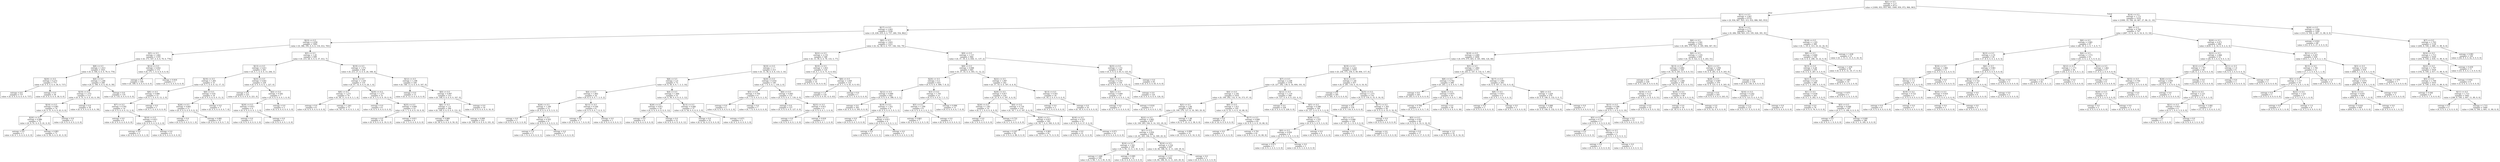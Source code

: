 digraph Tree {
node [shape=box] ;
0 [label="X[2] <= 0.5\nentropy = 3.17\nsamples = 8711\nvalue = [1000, 953, 953, 945, 1000, 959, 972, 966, 963]"] ;
1 [label="X[11] <= 0.5\nentropy = 2.947\nsamples = 6735\nvalue = [0, 934, 847, 925, 313, 932, 886, 945, 953]"] ;
0 -> 1 [labeldistance=2.5, labelangle=45, headlabel="True"] ;
2 [label="X[17] <= 0.5\nentropy = 2.443\nsamples = 3104\nvalue = [0, 438, 253, 0, 0, 737, 260, 554, 862]"] ;
1 -> 2 ;
3 [label="X[23] <= 0.5\nentropy = 2.058\nsamples = 1892\nvalue = [0, 386, 195, 0, 0, 0, 116, 412, 783]"] ;
2 -> 3 ;
4 [label="X[5] <= 0.5\nentropy = 1.462\nsamples = 1193\nvalue = [0, 171, 167, 0, 0, 0, 79, 0, 776]"] ;
3 -> 4 ;
5 [label="X[8] <= 0.5\nentropy = 1.013\nsamples = 1021\nvalue = [0, 0, 166, 0, 0, 0, 79, 0, 776]"] ;
4 -> 5 ;
6 [label="X[20] <= 0.5\nentropy = 0.272\nsamples = 773\nvalue = [0, 0, 0, 0, 0, 0, 36, 0, 737]"] ;
5 -> 6 ;
7 [label="entropy = 0.0\nsamples = 737\nvalue = [0, 0, 0, 0, 0, 0, 0, 0, 737]"] ;
6 -> 7 ;
8 [label="entropy = 0.0\nsamples = 36\nvalue = [0, 0, 0, 0, 0, 0, 36, 0, 0]"] ;
6 -> 8 ;
9 [label="X[4] <= 0.5\nentropy = 1.246\nsamples = 248\nvalue = [0, 0, 166, 0, 0, 0, 43, 0, 39]"] ;
5 -> 9 ;
10 [label="X[19] <= 0.5\nentropy = 1.572\nsamples = 113\nvalue = [0, 0, 31, 0, 0, 0, 43, 0, 39]"] ;
9 -> 10 ;
11 [label="X[10] <= 0.5\nentropy = 0.981\nsamples = 74\nvalue = [0, 0, 31, 0, 0, 0, 43, 0, 0]"] ;
10 -> 11 ;
12 [label="X[20] <= 0.5\nentropy = 0.986\nsamples = 72\nvalue = [0, 0, 31, 0, 0, 0, 41, 0, 0]"] ;
11 -> 12 ;
13 [label="entropy = 0.0\nsamples = 1\nvalue = [0, 0, 1, 0, 0, 0, 0, 0, 0]"] ;
12 -> 13 ;
14 [label="entropy = 0.983\nsamples = 71\nvalue = [0, 0, 30, 0, 0, 0, 41, 0, 0]"] ;
12 -> 14 ;
15 [label="entropy = 0.0\nsamples = 2\nvalue = [0, 0, 0, 0, 0, 0, 2, 0, 0]"] ;
11 -> 15 ;
16 [label="entropy = 0.0\nsamples = 39\nvalue = [0, 0, 0, 0, 0, 0, 0, 0, 39]"] ;
10 -> 16 ;
17 [label="entropy = 0.0\nsamples = 135\nvalue = [0, 0, 135, 0, 0, 0, 0, 0, 0]"] ;
9 -> 17 ;
18 [label="X[12] <= 0.5\nentropy = 0.052\nsamples = 172\nvalue = [0, 171, 1, 0, 0, 0, 0, 0, 0]"] ;
4 -> 18 ;
19 [label="entropy = 0.0\nsamples = 169\nvalue = [0, 169, 0, 0, 0, 0, 0, 0, 0]"] ;
18 -> 19 ;
20 [label="entropy = 0.918\nsamples = 3\nvalue = [0, 2, 1, 0, 0, 0, 0, 0, 0]"] ;
18 -> 20 ;
21 [label="X[5] <= 0.5\nentropy = 1.45\nsamples = 699\nvalue = [0, 215, 28, 0, 0, 0, 37, 412, 7]"] ;
3 -> 21 ;
22 [label="X[13] <= 0.5\nentropy = 0.411\nsamples = 261\nvalue = [0, 0, 1, 0, 0, 0, 13, 244, 3]"] ;
21 -> 22 ;
23 [label="X[19] <= 0.5\nentropy = 1.491\nsamples = 33\nvalue = [0, 0, 1, 0, 0, 0, 12, 17, 3]"] ;
22 -> 23 ;
24 [label="X[8] <= 0.5\nentropy = 0.906\nsamples = 15\nvalue = [0, 0, 1, 0, 0, 0, 12, 2, 0]"] ;
23 -> 24 ;
25 [label="X[7] <= 0.5\nentropy = 0.592\nsamples = 14\nvalue = [0, 0, 0, 0, 0, 0, 12, 2, 0]"] ;
24 -> 25 ;
26 [label="entropy = 0.0\nsamples = 6\nvalue = [0, 0, 0, 0, 0, 0, 6, 0, 0]"] ;
25 -> 26 ;
27 [label="X[10] <= 0.5\nentropy = 0.811\nsamples = 8\nvalue = [0, 0, 0, 0, 0, 0, 6, 2, 0]"] ;
25 -> 27 ;
28 [label="entropy = 0.0\nsamples = 2\nvalue = [0, 0, 0, 0, 0, 0, 0, 2, 0]"] ;
27 -> 28 ;
29 [label="entropy = 0.0\nsamples = 6\nvalue = [0, 0, 0, 0, 0, 0, 6, 0, 0]"] ;
27 -> 29 ;
30 [label="entropy = 0.0\nsamples = 1\nvalue = [0, 0, 1, 0, 0, 0, 0, 0, 0]"] ;
24 -> 30 ;
31 [label="X[8] <= 0.5\nentropy = 0.65\nsamples = 18\nvalue = [0, 0, 0, 0, 0, 0, 0, 15, 3]"] ;
23 -> 31 ;
32 [label="X[26] <= 0.5\nentropy = 0.845\nsamples = 11\nvalue = [0, 0, 0, 0, 0, 0, 0, 8, 3]"] ;
31 -> 32 ;
33 [label="entropy = 0.0\nsamples = 1\nvalue = [0, 0, 0, 0, 0, 0, 0, 1, 0]"] ;
32 -> 33 ;
34 [label="entropy = 0.881\nsamples = 10\nvalue = [0, 0, 0, 0, 0, 0, 0, 7, 3]"] ;
32 -> 34 ;
35 [label="entropy = 0.0\nsamples = 7\nvalue = [0, 0, 0, 0, 0, 0, 0, 7, 0]"] ;
31 -> 35 ;
36 [label="X[25] <= 0.5\nentropy = 0.041\nsamples = 228\nvalue = [0, 0, 0, 0, 0, 0, 1, 227, 0]"] ;
22 -> 36 ;
37 [label="entropy = 0.0\nsamples = 221\nvalue = [0, 0, 0, 0, 0, 0, 0, 221, 0]"] ;
36 -> 37 ;
38 [label="X[4] <= 0.5\nentropy = 0.592\nsamples = 7\nvalue = [0, 0, 0, 0, 0, 0, 1, 6, 0]"] ;
36 -> 38 ;
39 [label="X[20] <= 0.5\nentropy = 0.811\nsamples = 4\nvalue = [0, 0, 0, 0, 0, 0, 1, 3, 0]"] ;
38 -> 39 ;
40 [label="entropy = 0.0\nsamples = 3\nvalue = [0, 0, 0, 0, 0, 0, 0, 3, 0]"] ;
39 -> 40 ;
41 [label="entropy = 0.0\nsamples = 1\nvalue = [0, 0, 0, 0, 0, 0, 1, 0, 0]"] ;
39 -> 41 ;
42 [label="entropy = 0.0\nsamples = 3\nvalue = [0, 0, 0, 0, 0, 0, 0, 3, 0]"] ;
38 -> 42 ;
43 [label="X[19] <= 0.5\nentropy = 1.573\nsamples = 438\nvalue = [0, 215, 27, 0, 0, 0, 24, 168, 4]"] ;
21 -> 43 ;
44 [label="X[15] <= 0.5\nentropy = 1.529\nsamples = 110\nvalue = [0, 67, 14, 0, 0, 0, 24, 1, 4]"] ;
43 -> 44 ;
45 [label="X[8] <= 0.5\nentropy = 1.273\nsamples = 79\nvalue = [0, 58, 11, 0, 0, 0, 5, 1, 4]"] ;
44 -> 45 ;
46 [label="entropy = 0.0\nsamples = 8\nvalue = [0, 8, 0, 0, 0, 0, 0, 0, 0]"] ;
45 -> 46 ;
47 [label="entropy = 1.363\nsamples = 71\nvalue = [0, 50, 11, 0, 0, 0, 5, 1, 4]"] ;
45 -> 47 ;
48 [label="X[20] <= 0.5\nentropy = 1.277\nsamples = 31\nvalue = [0, 9, 3, 0, 0, 0, 19, 0, 0]"] ;
44 -> 48 ;
49 [label="entropy = 0.0\nsamples = 8\nvalue = [0, 8, 0, 0, 0, 0, 0, 0, 0]"] ;
48 -> 49 ;
50 [label="X[25] <= 0.5\nentropy = 0.808\nsamples = 23\nvalue = [0, 1, 3, 0, 0, 0, 19, 0, 0]"] ;
48 -> 50 ;
51 [label="entropy = 0.0\nsamples = 19\nvalue = [0, 0, 0, 0, 0, 0, 19, 0, 0]"] ;
50 -> 51 ;
52 [label="entropy = 0.811\nsamples = 4\nvalue = [0, 1, 3, 0, 0, 0, 0, 0, 0]"] ;
50 -> 52 ;
53 [label="X[12] <= 0.5\nentropy = 1.198\nsamples = 328\nvalue = [0, 148, 13, 0, 0, 0, 0, 167, 0]"] ;
43 -> 53 ;
54 [label="entropy = 0.0\nsamples = 13\nvalue = [0, 0, 13, 0, 0, 0, 0, 0, 0]"] ;
53 -> 54 ;
55 [label="X[0] <= 0.5\nentropy = 0.997\nsamples = 315\nvalue = [0, 148, 0, 0, 0, 0, 0, 167, 0]"] ;
53 -> 55 ;
56 [label="X[6] <= 0.5\nentropy = 1.0\nsamples = 299\nvalue = [0, 148, 0, 0, 0, 0, 0, 151, 0]"] ;
55 -> 56 ;
57 [label="entropy = 0.989\nsamples = 89\nvalue = [0, 39, 0, 0, 0, 0, 0, 50, 0]"] ;
56 -> 57 ;
58 [label="entropy = 0.999\nsamples = 210\nvalue = [0, 109, 0, 0, 0, 0, 0, 101, 0]"] ;
56 -> 58 ;
59 [label="entropy = 0.0\nsamples = 16\nvalue = [0, 0, 0, 0, 0, 0, 0, 16, 0]"] ;
55 -> 59 ;
60 [label="X[0] <= 0.5\nentropy = 1.825\nsamples = 1212\nvalue = [0, 52, 58, 0, 0, 737, 144, 142, 79]"] ;
2 -> 60 ;
61 [label="X[22] <= 0.5\nentropy = 2.135\nsamples = 348\nvalue = [0, 15, 39, 0, 0, 79, 133, 5, 77]"] ;
60 -> 61 ;
62 [label="X[10] <= 0.5\nentropy = 1.7\nsamples = 213\nvalue = [0, 15, 38, 0, 0, 8, 133, 5, 14]"] ;
61 -> 62 ;
63 [label="X[8] <= 0.5\nentropy = 2.0\nsamples = 73\nvalue = [0, 8, 38, 0, 0, 7, 3, 3, 14]"] ;
62 -> 63 ;
64 [label="X[4] <= 0.5\nentropy = 1.802\nsamples = 20\nvalue = [0, 8, 0, 0, 0, 7, 3, 0, 2]"] ;
63 -> 64 ;
65 [label="X[26] <= 0.5\nentropy = 1.189\nsamples = 12\nvalue = [0, 8, 0, 0, 0, 0, 3, 0, 1]"] ;
64 -> 65 ;
66 [label="entropy = 0.0\nsamples = 3\nvalue = [0, 0, 0, 0, 0, 0, 3, 0, 0]"] ;
65 -> 66 ;
67 [label="X[23] <= 0.5\nentropy = 0.503\nsamples = 9\nvalue = [0, 8, 0, 0, 0, 0, 0, 0, 1]"] ;
65 -> 67 ;
68 [label="entropy = 1.0\nsamples = 2\nvalue = [0, 1, 0, 0, 0, 0, 0, 0, 1]"] ;
67 -> 68 ;
69 [label="entropy = 0.0\nsamples = 7\nvalue = [0, 7, 0, 0, 0, 0, 0, 0, 0]"] ;
67 -> 69 ;
70 [label="X[13] <= 0.5\nentropy = 0.544\nsamples = 8\nvalue = [0, 0, 0, 0, 0, 7, 0, 0, 1]"] ;
64 -> 70 ;
71 [label="entropy = 0.0\nsamples = 7\nvalue = [0, 0, 0, 0, 0, 7, 0, 0, 0]"] ;
70 -> 71 ;
72 [label="entropy = 0.0\nsamples = 1\nvalue = [0, 0, 0, 0, 0, 0, 0, 0, 1]"] ;
70 -> 72 ;
73 [label="X[4] <= 0.5\nentropy = 1.064\nsamples = 53\nvalue = [0, 0, 38, 0, 0, 0, 0, 3, 12]"] ;
63 -> 73 ;
74 [label="X[26] <= 0.5\nentropy = 0.811\nsamples = 16\nvalue = [0, 0, 4, 0, 0, 0, 0, 0, 12]"] ;
73 -> 74 ;
75 [label="entropy = 0.0\nsamples = 4\nvalue = [0, 0, 4, 0, 0, 0, 0, 0, 0]"] ;
74 -> 75 ;
76 [label="entropy = 0.0\nsamples = 12\nvalue = [0, 0, 0, 0, 0, 0, 0, 0, 12]"] ;
74 -> 76 ;
77 [label="X[13] <= 0.5\nentropy = 0.406\nsamples = 37\nvalue = [0, 0, 34, 0, 0, 0, 0, 3, 0]"] ;
73 -> 77 ;
78 [label="entropy = 0.0\nsamples = 32\nvalue = [0, 0, 32, 0, 0, 0, 0, 0, 0]"] ;
77 -> 78 ;
79 [label="entropy = 0.971\nsamples = 5\nvalue = [0, 0, 2, 0, 0, 0, 0, 3, 0]"] ;
77 -> 79 ;
80 [label="X[20] <= 0.5\nentropy = 0.454\nsamples = 140\nvalue = [0, 7, 0, 0, 0, 1, 130, 2, 0]"] ;
62 -> 80 ;
81 [label="X[5] <= 0.5\nentropy = 0.764\nsamples = 9\nvalue = [0, 7, 0, 0, 0, 0, 0, 2, 0]"] ;
80 -> 81 ;
82 [label="entropy = 0.0\nsamples = 2\nvalue = [0, 0, 0, 0, 0, 0, 0, 2, 0]"] ;
81 -> 82 ;
83 [label="entropy = 0.0\nsamples = 7\nvalue = [0, 7, 0, 0, 0, 0, 0, 0, 0]"] ;
81 -> 83 ;
84 [label="X[6] <= 0.5\nentropy = 0.065\nsamples = 131\nvalue = [0, 0, 0, 0, 0, 1, 130, 0, 0]"] ;
80 -> 84 ;
85 [label="entropy = 0.0\nsamples = 127\nvalue = [0, 0, 0, 0, 0, 0, 127, 0, 0]"] ;
84 -> 85 ;
86 [label="X[23] <= 0.5\nentropy = 0.811\nsamples = 4\nvalue = [0, 0, 0, 0, 0, 1, 3, 0, 0]"] ;
84 -> 86 ;
87 [label="entropy = 0.0\nsamples = 1\nvalue = [0, 0, 0, 0, 0, 0, 1, 0, 0]"] ;
86 -> 87 ;
88 [label="entropy = 0.918\nsamples = 3\nvalue = [0, 0, 0, 0, 0, 1, 2, 0, 0]"] ;
86 -> 88 ;
89 [label="X[10] <= 0.5\nentropy = 1.053\nsamples = 135\nvalue = [0, 0, 1, 0, 0, 71, 0, 0, 63]"] ;
61 -> 89 ;
90 [label="entropy = 0.0\nsamples = 10\nvalue = [0, 0, 0, 0, 0, 10, 0, 0, 0]"] ;
89 -> 90 ;
91 [label="X[8] <= 0.5\nentropy = 1.059\nsamples = 125\nvalue = [0, 0, 1, 0, 0, 61, 0, 0, 63]"] ;
89 -> 91 ;
92 [label="entropy = 1.0\nsamples = 124\nvalue = [0, 0, 0, 0, 0, 61, 0, 0, 63]"] ;
91 -> 92 ;
93 [label="entropy = 0.0\nsamples = 1\nvalue = [0, 0, 1, 0, 0, 0, 0, 0, 0]"] ;
91 -> 93 ;
94 [label="X[9] <= 0.5\nentropy = 1.137\nsamples = 864\nvalue = [0, 37, 19, 0, 0, 658, 11, 137, 2]"] ;
60 -> 94 ;
95 [label="X[8] <= 0.5\nentropy = 0.698\nsamples = 665\nvalue = [0, 37, 10, 0, 0, 593, 11, 12, 2]"] ;
94 -> 95 ;
96 [label="X[20] <= 0.5\nentropy = 0.3\nsamples = 423\nvalue = [0, 0, 0, 0, 0, 406, 7, 8, 2]"] ;
95 -> 96 ;
97 [label="X[12] <= 0.5\nentropy = 0.089\nsamples = 402\nvalue = [0, 0, 0, 0, 0, 398, 0, 3, 1]"] ;
96 -> 97 ;
98 [label="entropy = 0.0\nsamples = 393\nvalue = [0, 0, 0, 0, 0, 393, 0, 0, 0]"] ;
97 -> 98 ;
99 [label="X[19] <= 0.5\nentropy = 1.352\nsamples = 9\nvalue = [0, 0, 0, 0, 0, 5, 0, 3, 1]"] ;
97 -> 99 ;
100 [label="entropy = 0.0\nsamples = 5\nvalue = [0, 0, 0, 0, 0, 5, 0, 0, 0]"] ;
99 -> 100 ;
101 [label="X[25] <= 0.5\nentropy = 0.811\nsamples = 4\nvalue = [0, 0, 0, 0, 0, 0, 0, 3, 1]"] ;
99 -> 101 ;
102 [label="entropy = 0.0\nsamples = 1\nvalue = [0, 0, 0, 0, 0, 0, 0, 0, 1]"] ;
101 -> 102 ;
103 [label="entropy = 0.0\nsamples = 3\nvalue = [0, 0, 0, 0, 0, 0, 0, 3, 0]"] ;
101 -> 103 ;
104 [label="X[3] <= 0.5\nentropy = 1.761\nsamples = 21\nvalue = [0, 0, 0, 0, 0, 8, 7, 5, 1]"] ;
96 -> 104 ;
105 [label="X[5] <= 0.5\nentropy = 1.299\nsamples = 8\nvalue = [0, 0, 0, 0, 0, 2, 0, 5, 1]"] ;
104 -> 105 ;
106 [label="entropy = 0.863\nsamples = 7\nvalue = [0, 0, 0, 0, 0, 2, 0, 5, 0]"] ;
105 -> 106 ;
107 [label="entropy = 0.0\nsamples = 1\nvalue = [0, 0, 0, 0, 0, 0, 0, 0, 1]"] ;
105 -> 107 ;
108 [label="entropy = 0.996\nsamples = 13\nvalue = [0, 0, 0, 0, 0, 6, 7, 0, 0]"] ;
104 -> 108 ;
109 [label="X[22] <= 0.5\nentropy = 1.087\nsamples = 242\nvalue = [0, 37, 10, 0, 0, 187, 4, 4, 0]"] ;
95 -> 109 ;
110 [label="X[26] <= 0.5\nentropy = 0.917\nsamples = 224\nvalue = [0, 21, 8, 0, 0, 187, 4, 4, 0]"] ;
109 -> 110 ;
111 [label="X[20] <= 0.5\nentropy = 1.361\nsamples = 10\nvalue = [0, 5, 1, 0, 0, 0, 4, 0, 0]"] ;
110 -> 111 ;
112 [label="entropy = 0.0\nsamples = 5\nvalue = [0, 5, 0, 0, 0, 0, 0, 0, 0]"] ;
111 -> 112 ;
113 [label="entropy = 0.722\nsamples = 5\nvalue = [0, 0, 1, 0, 0, 0, 4, 0, 0]"] ;
111 -> 113 ;
114 [label="X[4] <= 0.5\nentropy = 0.718\nsamples = 214\nvalue = [0, 16, 7, 0, 0, 187, 0, 4, 0]"] ;
110 -> 114 ;
115 [label="X[20] <= 0.5\nentropy = 0.657\nsamples = 183\nvalue = [0, 16, 7, 0, 0, 160, 0, 0, 0]"] ;
114 -> 115 ;
116 [label="entropy = 0.207\nsamples = 92\nvalue = [0, 3, 0, 0, 0, 89, 0, 0, 0]"] ;
115 -> 116 ;
117 [label="entropy = 0.965\nsamples = 91\nvalue = [0, 13, 7, 0, 0, 71, 0, 0, 0]"] ;
115 -> 117 ;
118 [label="X[18] <= 0.5\nentropy = 0.555\nsamples = 31\nvalue = [0, 0, 0, 0, 0, 27, 0, 4, 0]"] ;
114 -> 118 ;
119 [label="entropy = 0.0\nsamples = 21\nvalue = [0, 0, 0, 0, 0, 21, 0, 0, 0]"] ;
118 -> 119 ;
120 [label="entropy = 0.971\nsamples = 10\nvalue = [0, 0, 0, 0, 0, 6, 0, 4, 0]"] ;
118 -> 120 ;
121 [label="X[13] <= 0.5\nentropy = 0.503\nsamples = 18\nvalue = [0, 16, 2, 0, 0, 0, 0, 0, 0]"] ;
109 -> 121 ;
122 [label="entropy = 0.0\nsamples = 2\nvalue = [0, 0, 2, 0, 0, 0, 0, 0, 0]"] ;
121 -> 122 ;
123 [label="entropy = 0.0\nsamples = 16\nvalue = [0, 16, 0, 0, 0, 0, 0, 0, 0]"] ;
121 -> 123 ;
124 [label="X[25] <= 0.5\nentropy = 1.151\nsamples = 199\nvalue = [0, 0, 9, 0, 0, 65, 0, 125, 0]"] ;
94 -> 124 ;
125 [label="X[6] <= 0.5\nentropy = 0.355\nsamples = 134\nvalue = [0, 0, 9, 0, 0, 0, 0, 125, 0]"] ;
124 -> 125 ;
126 [label="X[4] <= 0.5\nentropy = 0.469\nsamples = 10\nvalue = [0, 0, 9, 0, 0, 0, 0, 1, 0]"] ;
125 -> 126 ;
127 [label="entropy = 0.0\nsamples = 7\nvalue = [0, 0, 7, 0, 0, 0, 0, 0, 0]"] ;
126 -> 127 ;
128 [label="entropy = 0.918\nsamples = 3\nvalue = [0, 0, 2, 0, 0, 0, 0, 1, 0]"] ;
126 -> 128 ;
129 [label="entropy = 0.0\nsamples = 124\nvalue = [0, 0, 0, 0, 0, 0, 0, 124, 0]"] ;
125 -> 129 ;
130 [label="entropy = 0.0\nsamples = 65\nvalue = [0, 0, 0, 0, 0, 65, 0, 0, 0]"] ;
124 -> 130 ;
131 [label="X[14] <= 0.5\nentropy = 2.77\nsamples = 3631\nvalue = [0, 496, 594, 925, 313, 195, 626, 391, 91]"] ;
1 -> 131 ;
132 [label="X[6] <= 0.5\nentropy = 2.561\nsamples = 3242\nvalue = [0, 495, 575, 925, 0, 185, 604, 367, 91]"] ;
131 -> 132 ;
133 [label="X[18] <= 0.5\nentropy = 2.489\nsamples = 2406\nvalue = [0, 479, 575, 403, 0, 181, 604, 124, 40]"] ;
132 -> 133 ;
134 [label="X[19] <= 0.5\nentropy = 2.222\nsamples = 1835\nvalue = [0, 236, 573, 256, 0, 49, 604, 117, 0]"] ;
133 -> 134 ;
135 [label="X[7] <= 0.5\nentropy = 2.108\nsamples = 1378\nvalue = [0, 227, 292, 138, 0, 16, 604, 101, 0]"] ;
134 -> 135 ;
136 [label="X[4] <= 0.5\nentropy = 2.182\nsamples = 1010\nvalue = [0, 100, 292, 132, 0, 16, 373, 97, 0]"] ;
135 -> 136 ;
137 [label="X[3] <= 0.5\nentropy = 2.06\nsamples = 905\nvalue = [0, 100, 270, 127, 0, 16, 363, 29, 0]"] ;
136 -> 137 ;
138 [label="X[22] <= 0.5\nentropy = 2.065\nsamples = 837\nvalue = [0, 100, 263, 106, 0, 14, 325, 29, 0]"] ;
137 -> 138 ;
139 [label="X[1] <= 0.5\nentropy = 2.059\nsamples = 806\nvalue = [0, 85, 263, 106, 0, 14, 309, 29, 0]"] ;
138 -> 139 ;
140 [label="X[16] <= 0.5\nentropy = 1.543\nsamples = 199\nvalue = [0, 5, 95, 15, 0, 3, 81, 0, 0]"] ;
139 -> 140 ;
141 [label="entropy = 1.446\nsamples = 185\nvalue = [0, 5, 89, 7, 0, 3, 81, 0, 0]"] ;
140 -> 141 ;
142 [label="entropy = 0.985\nsamples = 14\nvalue = [0, 0, 6, 8, 0, 0, 0, 0, 0]"] ;
140 -> 142 ;
143 [label="X[16] <= 0.5\nentropy = 2.154\nsamples = 607\nvalue = [0, 80, 168, 91, 0, 11, 228, 29, 0]"] ;
139 -> 143 ;
144 [label="entropy = 2.157\nsamples = 604\nvalue = [0, 80, 168, 91, 0, 11, 225, 29, 0]"] ;
143 -> 144 ;
145 [label="entropy = 0.0\nsamples = 3\nvalue = [0, 0, 0, 0, 0, 0, 3, 0, 0]"] ;
143 -> 145 ;
146 [label="entropy = 0.999\nsamples = 31\nvalue = [0, 15, 0, 0, 0, 0, 16, 0, 0]"] ;
138 -> 146 ;
147 [label="entropy = 1.48\nsamples = 68\nvalue = [0, 0, 7, 21, 0, 2, 38, 0, 0]"] ;
137 -> 147 ;
148 [label="X[0] <= 0.5\nentropy = 1.411\nsamples = 105\nvalue = [0, 0, 22, 5, 0, 0, 10, 68, 0]"] ;
136 -> 148 ;
149 [label="entropy = 0.0\nsamples = 22\nvalue = [0, 0, 22, 0, 0, 0, 0, 0, 0]"] ;
148 -> 149 ;
150 [label="X[17] <= 0.5\nentropy = 0.848\nsamples = 83\nvalue = [0, 0, 0, 5, 0, 0, 10, 68, 0]"] ;
148 -> 150 ;
151 [label="entropy = 0.0\nsamples = 2\nvalue = [0, 0, 0, 2, 0, 0, 0, 0, 0]"] ;
150 -> 151 ;
152 [label="entropy = 0.761\nsamples = 81\nvalue = [0, 0, 0, 3, 0, 0, 10, 68, 0]"] ;
150 -> 152 ;
153 [label="X[12] <= 0.5\nentropy = 1.119\nsamples = 368\nvalue = [0, 127, 0, 6, 0, 0, 231, 4, 0]"] ;
135 -> 153 ;
154 [label="entropy = 0.0\nsamples = 228\nvalue = [0, 0, 0, 0, 0, 0, 228, 0, 0]"] ;
153 -> 154 ;
155 [label="X[5] <= 0.5\nentropy = 0.588\nsamples = 140\nvalue = [0, 127, 0, 6, 0, 0, 3, 4, 0]"] ;
153 -> 155 ;
156 [label="X[26] <= 0.5\nentropy = 1.555\nsamples = 12\nvalue = [0, 0, 0, 5, 0, 0, 3, 4, 0]"] ;
155 -> 156 ;
157 [label="X[0] <= 0.5\nentropy = 0.954\nsamples = 8\nvalue = [0, 0, 0, 5, 0, 0, 3, 0, 0]"] ;
156 -> 157 ;
158 [label="entropy = 0.971\nsamples = 5\nvalue = [0, 0, 0, 2, 0, 0, 3, 0, 0]"] ;
157 -> 158 ;
159 [label="entropy = 0.0\nsamples = 3\nvalue = [0, 0, 0, 3, 0, 0, 0, 0, 0]"] ;
157 -> 159 ;
160 [label="entropy = 0.0\nsamples = 4\nvalue = [0, 0, 0, 0, 0, 0, 0, 4, 0]"] ;
156 -> 160 ;
161 [label="X[1] <= 0.5\nentropy = 0.066\nsamples = 128\nvalue = [0, 127, 0, 1, 0, 0, 0, 0, 0]"] ;
155 -> 161 ;
162 [label="entropy = 0.0\nsamples = 1\nvalue = [0, 0, 0, 1, 0, 0, 0, 0, 0]"] ;
161 -> 162 ;
163 [label="entropy = 0.0\nsamples = 127\nvalue = [0, 127, 0, 0, 0, 0, 0, 0, 0]"] ;
161 -> 163 ;
164 [label="X[12] <= 0.5\nentropy = 1.49\nsamples = 457\nvalue = [0, 9, 281, 118, 0, 33, 0, 16, 0]"] ;
134 -> 164 ;
165 [label="entropy = 0.0\nsamples = 281\nvalue = [0, 0, 281, 0, 0, 0, 0, 0, 0]"] ;
164 -> 165 ;
166 [label="X[25] <= 0.5\nentropy = 1.373\nsamples = 176\nvalue = [0, 9, 0, 118, 0, 33, 0, 16, 0]"] ;
164 -> 166 ;
167 [label="entropy = 0.0\nsamples = 118\nvalue = [0, 0, 0, 118, 0, 0, 0, 0, 0]"] ;
166 -> 167 ;
168 [label="X[17] <= 0.5\nentropy = 1.393\nsamples = 58\nvalue = [0, 9, 0, 0, 0, 33, 0, 16, 0]"] ;
166 -> 168 ;
169 [label="entropy = 0.0\nsamples = 9\nvalue = [0, 9, 0, 0, 0, 0, 0, 0, 0]"] ;
168 -> 169 ;
170 [label="X[5] <= 0.5\nentropy = 0.911\nsamples = 49\nvalue = [0, 0, 0, 0, 0, 33, 0, 16, 0]"] ;
168 -> 170 ;
171 [label="entropy = 0.0\nsamples = 17\nvalue = [0, 0, 0, 0, 0, 17, 0, 0, 0]"] ;
170 -> 171 ;
172 [label="entropy = 1.0\nsamples = 32\nvalue = [0, 0, 0, 0, 0, 16, 0, 16, 0]"] ;
170 -> 172 ;
173 [label="X[3] <= 0.5\nentropy = 1.892\nsamples = 571\nvalue = [0, 243, 2, 147, 0, 132, 0, 7, 40]"] ;
133 -> 173 ;
174 [label="X[8] <= 0.5\nentropy = 0.762\nsamples = 288\nvalue = [0, 243, 2, 0, 0, 0, 0, 7, 36]"] ;
173 -> 174 ;
175 [label="entropy = 0.0\nsamples = 243\nvalue = [0, 243, 0, 0, 0, 0, 0, 0, 0]"] ;
174 -> 175 ;
176 [label="X[26] <= 0.5\nentropy = 0.875\nsamples = 45\nvalue = [0, 0, 2, 0, 0, 0, 0, 7, 36]"] ;
174 -> 176 ;
177 [label="entropy = 0.764\nsamples = 9\nvalue = [0, 0, 2, 0, 0, 0, 0, 7, 0]"] ;
176 -> 177 ;
178 [label="entropy = 0.0\nsamples = 36\nvalue = [0, 0, 0, 0, 0, 0, 0, 0, 36]"] ;
176 -> 178 ;
179 [label="X[17] <= 0.5\nentropy = 1.091\nsamples = 283\nvalue = [0, 0, 0, 147, 0, 132, 0, 0, 4]"] ;
173 -> 179 ;
180 [label="X[8] <= 0.5\nentropy = 0.811\nsamples = 4\nvalue = [0, 0, 0, 1, 0, 0, 0, 0, 3]"] ;
179 -> 180 ;
181 [label="entropy = 0.0\nsamples = 3\nvalue = [0, 0, 0, 0, 0, 0, 0, 0, 3]"] ;
180 -> 181 ;
182 [label="entropy = 0.0\nsamples = 1\nvalue = [0, 0, 0, 1, 0, 0, 0, 0, 0]"] ;
180 -> 182 ;
183 [label="X[8] <= 0.5\nentropy = 1.029\nsamples = 279\nvalue = [0, 0, 0, 146, 0, 132, 0, 0, 1]"] ;
179 -> 183 ;
184 [label="entropy = 0.998\nsamples = 278\nvalue = [0, 0, 0, 146, 0, 132, 0, 0, 0]"] ;
183 -> 184 ;
185 [label="entropy = 0.0\nsamples = 1\nvalue = [0, 0, 0, 0, 0, 0, 0, 0, 1]"] ;
183 -> 185 ;
186 [label="X[0] <= 0.5\nentropy = 1.335\nsamples = 836\nvalue = [0, 16, 0, 522, 0, 4, 0, 243, 51]"] ;
132 -> 186 ;
187 [label="X[13] <= 0.5\nentropy = 0.892\nsamples = 328\nvalue = [0, 16, 0, 261, 0, 0, 0, 0, 51]"] ;
186 -> 187 ;
188 [label="entropy = 0.0\nsamples = 228\nvalue = [0, 0, 0, 228, 0, 0, 0, 0, 0]"] ;
187 -> 188 ;
189 [label="X[24] <= 0.5\nentropy = 1.446\nsamples = 100\nvalue = [0, 16, 0, 33, 0, 0, 0, 0, 51]"] ;
187 -> 189 ;
190 [label="X[18] <= 0.5\nentropy = 0.137\nsamples = 52\nvalue = [0, 0, 0, 1, 0, 0, 0, 0, 51]"] ;
189 -> 190 ;
191 [label="X[15] <= 0.5\nentropy = 0.286\nsamples = 20\nvalue = [0, 0, 0, 1, 0, 0, 0, 0, 19]"] ;
190 -> 191 ;
192 [label="X[5] <= 0.5\nentropy = 0.722\nsamples = 5\nvalue = [0, 0, 0, 1, 0, 0, 0, 0, 4]"] ;
191 -> 192 ;
193 [label="entropy = 0.0\nsamples = 3\nvalue = [0, 0, 0, 0, 0, 0, 0, 0, 3]"] ;
192 -> 193 ;
194 [label="X[21] <= 0.5\nentropy = 1.0\nsamples = 2\nvalue = [0, 0, 0, 1, 0, 0, 0, 0, 1]"] ;
192 -> 194 ;
195 [label="entropy = 0.0\nsamples = 1\nvalue = [0, 0, 0, 1, 0, 0, 0, 0, 0]"] ;
194 -> 195 ;
196 [label="entropy = 0.0\nsamples = 1\nvalue = [0, 0, 0, 0, 0, 0, 0, 0, 1]"] ;
194 -> 196 ;
197 [label="entropy = 0.0\nsamples = 15\nvalue = [0, 0, 0, 0, 0, 0, 0, 0, 15]"] ;
191 -> 197 ;
198 [label="entropy = 0.0\nsamples = 32\nvalue = [0, 0, 0, 0, 0, 0, 0, 0, 32]"] ;
190 -> 198 ;
199 [label="X[16] <= 0.5\nentropy = 0.918\nsamples = 48\nvalue = [0, 16, 0, 32, 0, 0, 0, 0, 0]"] ;
189 -> 199 ;
200 [label="entropy = 0.0\nsamples = 16\nvalue = [0, 16, 0, 0, 0, 0, 0, 0, 0]"] ;
199 -> 200 ;
201 [label="entropy = 0.0\nsamples = 32\nvalue = [0, 0, 0, 32, 0, 0, 0, 0, 0]"] ;
199 -> 201 ;
202 [label="X[21] <= 0.5\nentropy = 1.058\nsamples = 508\nvalue = [0, 0, 0, 261, 0, 4, 0, 243, 0]"] ;
186 -> 202 ;
203 [label="X[20] <= 0.5\nentropy = 0.997\nsamples = 370\nvalue = [0, 0, 0, 123, 0, 4, 0, 243, 0]"] ;
202 -> 203 ;
204 [label="entropy = 0.0\nsamples = 243\nvalue = [0, 0, 0, 0, 0, 0, 0, 243, 0]"] ;
203 -> 204 ;
205 [label="X[16] <= 0.5\nentropy = 0.202\nsamples = 127\nvalue = [0, 0, 0, 123, 0, 4, 0, 0, 0]"] ;
203 -> 205 ;
206 [label="entropy = 0.21\nsamples = 121\nvalue = [0, 0, 0, 117, 0, 4, 0, 0, 0]"] ;
205 -> 206 ;
207 [label="entropy = 0.0\nsamples = 6\nvalue = [0, 0, 0, 6, 0, 0, 0, 0, 0]"] ;
205 -> 207 ;
208 [label="entropy = 0.0\nsamples = 138\nvalue = [0, 0, 0, 138, 0, 0, 0, 0, 0]"] ;
202 -> 208 ;
209 [label="X[18] <= 0.5\nentropy = 1.105\nsamples = 389\nvalue = [0, 1, 19, 0, 313, 10, 22, 24, 0]"] ;
131 -> 209 ;
210 [label="X[6] <= 0.5\nentropy = 0.666\nsamples = 336\nvalue = [0, 0, 6, 0, 298, 10, 22, 0, 0]"] ;
209 -> 210 ;
211 [label="X[15] <= 0.5\nentropy = 0.28\nsamples = 278\nvalue = [0, 0, 6, 0, 267, 0, 5, 0, 0]"] ;
210 -> 211 ;
212 [label="X[21] <= 0.5\nentropy = 0.124\nsamples = 268\nvalue = [0, 0, 1, 0, 264, 0, 3, 0, 0]"] ;
211 -> 212 ;
213 [label="X[1] <= 0.5\nentropy = 0.036\nsamples = 263\nvalue = [0, 0, 1, 0, 262, 0, 0, 0, 0]"] ;
212 -> 213 ;
214 [label="entropy = 0.0\nsamples = 76\nvalue = [0, 0, 0, 0, 76, 0, 0, 0, 0]"] ;
213 -> 214 ;
215 [label="X[5] <= 0.5\nentropy = 0.048\nsamples = 187\nvalue = [0, 0, 1, 0, 186, 0, 0, 0, 0]"] ;
213 -> 215 ;
216 [label="entropy = 0.0\nsamples = 1\nvalue = [0, 0, 0, 0, 1, 0, 0, 0, 0]"] ;
215 -> 216 ;
217 [label="entropy = 0.048\nsamples = 186\nvalue = [0, 0, 1, 0, 185, 0, 0, 0, 0]"] ;
215 -> 217 ;
218 [label="entropy = 0.971\nsamples = 5\nvalue = [0, 0, 0, 0, 2, 0, 3, 0, 0]"] ;
212 -> 218 ;
219 [label="entropy = 1.485\nsamples = 10\nvalue = [0, 0, 5, 0, 3, 0, 2, 0, 0]"] ;
211 -> 219 ;
220 [label="entropy = 1.439\nsamples = 58\nvalue = [0, 0, 0, 0, 31, 10, 17, 0, 0]"] ;
210 -> 220 ;
221 [label="entropy = 1.638\nsamples = 53\nvalue = [0, 1, 13, 0, 15, 0, 0, 24, 0]"] ;
209 -> 221 ;
222 [label="X[14] <= 0.5\nentropy = 1.775\nsamples = 1976\nvalue = [1000, 19, 106, 20, 687, 27, 86, 21, 10]"] ;
0 -> 222 [labeldistance=2.5, labelangle=-45, headlabel="False"] ;
223 [label="X[8] <= 0.5\nentropy = 0.764\nsamples = 767\nvalue = [687, 11, 6, 18, 0, 16, 6, 13, 10]"] ;
222 -> 223 ;
224 [label="X[6] <= 0.5\nentropy = 2.085\nsamples = 87\nvalue = [48, 10, 0, 2, 0, 7, 4, 9, 7]"] ;
223 -> 224 ;
225 [label="X[23] <= 0.5\nentropy = 2.19\nsamples = 26\nvalue = [7, 8, 0, 0, 0, 2, 4, 0, 5]"] ;
224 -> 225 ;
226 [label="X[16] <= 0.5\nentropy = 1.884\nsamples = 13\nvalue = [2, 0, 0, 0, 0, 2, 4, 0, 5]"] ;
225 -> 226 ;
227 [label="X[11] <= 0.5\nentropy = 1.5\nsamples = 8\nvalue = [2, 0, 0, 0, 0, 2, 4, 0, 0]"] ;
226 -> 227 ;
228 [label="X[18] <= 0.5\nentropy = 0.722\nsamples = 5\nvalue = [1, 0, 0, 0, 0, 0, 4, 0, 0]"] ;
227 -> 228 ;
229 [label="entropy = 0.0\nsamples = 4\nvalue = [0, 0, 0, 0, 0, 0, 4, 0, 0]"] ;
228 -> 229 ;
230 [label="entropy = 0.0\nsamples = 1\nvalue = [1, 0, 0, 0, 0, 0, 0, 0, 0]"] ;
228 -> 230 ;
231 [label="X[25] <= 0.5\nentropy = 0.918\nsamples = 3\nvalue = [1, 0, 0, 0, 0, 2, 0, 0, 0]"] ;
227 -> 231 ;
232 [label="entropy = 0.0\nsamples = 1\nvalue = [1, 0, 0, 0, 0, 0, 0, 0, 0]"] ;
231 -> 232 ;
233 [label="entropy = 0.0\nsamples = 2\nvalue = [0, 0, 0, 0, 0, 2, 0, 0, 0]"] ;
231 -> 233 ;
234 [label="entropy = 0.0\nsamples = 5\nvalue = [0, 0, 0, 0, 0, 0, 0, 0, 5]"] ;
226 -> 234 ;
235 [label="X[4] <= 0.5\nentropy = 0.961\nsamples = 13\nvalue = [5, 8, 0, 0, 0, 0, 0, 0, 0]"] ;
225 -> 235 ;
236 [label="X[19] <= 0.5\nentropy = 0.722\nsamples = 10\nvalue = [2, 8, 0, 0, 0, 0, 0, 0, 0]"] ;
235 -> 236 ;
237 [label="entropy = 0.0\nsamples = 8\nvalue = [0, 8, 0, 0, 0, 0, 0, 0, 0]"] ;
236 -> 237 ;
238 [label="entropy = 0.0\nsamples = 2\nvalue = [2, 0, 0, 0, 0, 0, 0, 0, 0]"] ;
236 -> 238 ;
239 [label="entropy = 0.0\nsamples = 3\nvalue = [3, 0, 0, 0, 0, 0, 0, 0, 0]"] ;
235 -> 239 ;
240 [label="X[4] <= 0.5\nentropy = 1.573\nsamples = 61\nvalue = [41, 2, 0, 2, 0, 5, 0, 9, 2]"] ;
224 -> 240 ;
241 [label="X[12] <= 0.5\nentropy = 1.173\nsamples = 44\nvalue = [34, 2, 0, 0, 0, 5, 0, 1, 2]"] ;
240 -> 241 ;
242 [label="entropy = 1.211\nsamples = 42\nvalue = [32, 2, 0, 0, 0, 5, 0, 1, 2]"] ;
241 -> 242 ;
243 [label="entropy = 0.0\nsamples = 2\nvalue = [2, 0, 0, 0, 0, 0, 0, 0, 0]"] ;
241 -> 243 ;
244 [label="X[21] <= 0.5\nentropy = 1.402\nsamples = 17\nvalue = [7, 0, 0, 2, 0, 0, 0, 8, 0]"] ;
240 -> 244 ;
245 [label="entropy = 0.0\nsamples = 8\nvalue = [0, 0, 0, 0, 0, 0, 0, 8, 0]"] ;
244 -> 245 ;
246 [label="X[15] <= 0.5\nentropy = 0.764\nsamples = 9\nvalue = [7, 0, 0, 2, 0, 0, 0, 0, 0]"] ;
244 -> 246 ;
247 [label="X[20] <= 0.5\nentropy = 1.0\nsamples = 4\nvalue = [2, 0, 0, 2, 0, 0, 0, 0, 0]"] ;
246 -> 247 ;
248 [label="entropy = 0.0\nsamples = 2\nvalue = [2, 0, 0, 0, 0, 0, 0, 0, 0]"] ;
247 -> 248 ;
249 [label="entropy = 0.0\nsamples = 2\nvalue = [0, 0, 0, 2, 0, 0, 0, 0, 0]"] ;
247 -> 249 ;
250 [label="entropy = 0.0\nsamples = 5\nvalue = [5, 0, 0, 0, 0, 0, 0, 0, 0]"] ;
246 -> 250 ;
251 [label="X[20] <= 0.5\nentropy = 0.471\nsamples = 680\nvalue = [639, 1, 6, 16, 0, 9, 2, 4, 3]"] ;
223 -> 251 ;
252 [label="X[22] <= 0.5\nentropy = 2.066\nsamples = 52\nvalue = [26, 0, 3, 8, 0, 9, 0, 3, 3]"] ;
251 -> 252 ;
253 [label="X[12] <= 0.5\nentropy = 1.787\nsamples = 46\nvalue = [26, 0, 3, 5, 0, 9, 0, 3, 0]"] ;
252 -> 253 ;
254 [label="X[26] <= 0.5\nentropy = 2.059\nsamples = 34\nvalue = [14, 0, 3, 5, 0, 9, 0, 3, 0]"] ;
253 -> 254 ;
255 [label="entropy = 0.0\nsamples = 3\nvalue = [3, 0, 0, 0, 0, 0, 0, 0, 0]"] ;
254 -> 255 ;
256 [label="X[11] <= 0.5\nentropy = 2.125\nsamples = 31\nvalue = [11, 0, 3, 5, 0, 9, 0, 3, 0]"] ;
254 -> 256 ;
257 [label="X[21] <= 0.5\nentropy = 0.811\nsamples = 4\nvalue = [0, 0, 1, 0, 0, 3, 0, 0, 0]"] ;
256 -> 257 ;
258 [label="entropy = 0.0\nsamples = 1\nvalue = [0, 0, 1, 0, 0, 0, 0, 0, 0]"] ;
257 -> 258 ;
259 [label="entropy = 0.0\nsamples = 3\nvalue = [0, 0, 0, 0, 0, 3, 0, 0, 0]"] ;
257 -> 259 ;
260 [label="entropy = 2.091\nsamples = 27\nvalue = [11, 0, 2, 5, 0, 6, 0, 3, 0]"] ;
256 -> 260 ;
261 [label="entropy = 0.0\nsamples = 12\nvalue = [12, 0, 0, 0, 0, 0, 0, 0, 0]"] ;
253 -> 261 ;
262 [label="X[11] <= 0.5\nentropy = 1.0\nsamples = 6\nvalue = [0, 0, 0, 3, 0, 0, 0, 0, 3]"] ;
252 -> 262 ;
263 [label="entropy = 0.0\nsamples = 3\nvalue = [0, 0, 0, 0, 0, 0, 0, 0, 3]"] ;
262 -> 263 ;
264 [label="entropy = 0.0\nsamples = 3\nvalue = [0, 0, 0, 3, 0, 0, 0, 0, 0]"] ;
262 -> 264 ;
265 [label="X[11] <= 0.5\nentropy = 0.207\nsamples = 628\nvalue = [613, 1, 3, 8, 0, 0, 2, 1, 0]"] ;
251 -> 265 ;
266 [label="X[13] <= 0.5\nentropy = 1.781\nsamples = 12\nvalue = [7, 1, 2, 0, 0, 0, 1, 1, 0]"] ;
265 -> 266 ;
267 [label="X[5] <= 0.5\nentropy = 1.157\nsamples = 10\nvalue = [7, 0, 2, 0, 0, 0, 1, 0, 0]"] ;
266 -> 267 ;
268 [label="entropy = 0.0\nsamples = 5\nvalue = [5, 0, 0, 0, 0, 0, 0, 0, 0]"] ;
267 -> 268 ;
269 [label="X[22] <= 0.5\nentropy = 1.522\nsamples = 5\nvalue = [2, 0, 2, 0, 0, 0, 1, 0, 0]"] ;
267 -> 269 ;
270 [label="entropy = 0.0\nsamples = 1\nvalue = [0, 0, 0, 0, 0, 0, 1, 0, 0]"] ;
269 -> 270 ;
271 [label="entropy = 1.0\nsamples = 4\nvalue = [2, 0, 2, 0, 0, 0, 0, 0, 0]"] ;
269 -> 271 ;
272 [label="entropy = 1.0\nsamples = 2\nvalue = [0, 1, 0, 0, 0, 0, 0, 1, 0]"] ;
266 -> 272 ;
273 [label="X[3] <= 0.5\nentropy = 0.135\nsamples = 616\nvalue = [606, 0, 1, 8, 0, 0, 1, 0, 0]"] ;
265 -> 273 ;
274 [label="X[21] <= 0.5\nentropy = 0.075\nsamples = 609\nvalue = [604, 0, 0, 4, 0, 0, 1, 0, 0]"] ;
273 -> 274 ;
275 [label="X[15] <= 0.5\nentropy = 0.035\nsamples = 606\nvalue = [604, 0, 0, 1, 0, 0, 1, 0, 0]"] ;
274 -> 275 ;
276 [label="entropy = 0.018\nsamples = 605\nvalue = [604, 0, 0, 1, 0, 0, 0, 0, 0]"] ;
275 -> 276 ;
277 [label="entropy = 0.0\nsamples = 1\nvalue = [0, 0, 0, 0, 0, 0, 1, 0, 0]"] ;
275 -> 277 ;
278 [label="entropy = 0.0\nsamples = 3\nvalue = [0, 0, 0, 3, 0, 0, 0, 0, 0]"] ;
274 -> 278 ;
279 [label="entropy = 1.379\nsamples = 7\nvalue = [2, 0, 1, 4, 0, 0, 0, 0, 0]"] ;
273 -> 279 ;
280 [label="X[20] <= 0.5\nentropy = 1.698\nsamples = 1209\nvalue = [313, 8, 100, 2, 687, 11, 80, 8, 0]"] ;
222 -> 280 ;
281 [label="entropy = 0.922\nsamples = 80\nvalue = [53, 0, 0, 0, 27, 0, 0, 0, 0]"] ;
280 -> 281 ;
282 [label="X[7] <= 0.5\nentropy = 1.703\nsamples = 1129\nvalue = [260, 8, 100, 2, 660, 11, 80, 8, 0]"] ;
280 -> 282 ;
283 [label="X[16] <= 0.5\nentropy = 1.713\nsamples = 1029\nvalue = [202, 8, 100, 2, 618, 11, 80, 8, 0]"] ;
282 -> 283 ;
284 [label="X[22] <= 0.5\nentropy = 1.707\nsamples = 1018\nvalue = [192, 8, 100, 2, 617, 11, 80, 8, 0]"] ;
283 -> 284 ;
285 [label="X[5] <= 0.5\nentropy = 1.706\nsamples = 1010\nvalue = [187, 8, 100, 2, 614, 11, 80, 8, 0]"] ;
284 -> 285 ;
286 [label="entropy = 0.544\nsamples = 8\nvalue = [1, 0, 0, 0, 7, 0, 0, 0, 0]"] ;
285 -> 286 ;
287 [label="X[11] <= 0.5\nentropy = 1.713\nsamples = 1002\nvalue = [186, 8, 100, 2, 607, 11, 80, 8, 0]"] ;
285 -> 287 ;
288 [label="entropy = 0.0\nsamples = 2\nvalue = [0, 0, 0, 0, 2, 0, 0, 0, 0]"] ;
287 -> 288 ;
289 [label="entropy = 1.715\nsamples = 1000\nvalue = [186, 8, 100, 2, 605, 11, 80, 8, 0]"] ;
287 -> 289 ;
290 [label="entropy = 0.954\nsamples = 8\nvalue = [5, 0, 0, 0, 3, 0, 0, 0, 0]"] ;
284 -> 290 ;
291 [label="entropy = 0.439\nsamples = 11\nvalue = [10, 0, 0, 0, 1, 0, 0, 0, 0]"] ;
283 -> 291 ;
292 [label="entropy = 0.981\nsamples = 100\nvalue = [58, 0, 0, 0, 42, 0, 0, 0, 0]"] ;
282 -> 292 ;
}